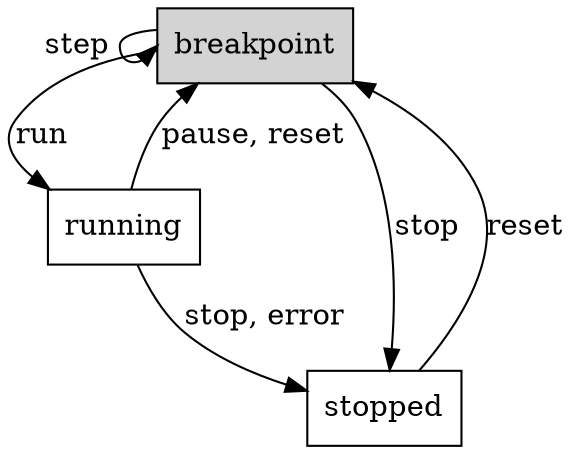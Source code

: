digraph emulation_states {
  ratio = 1;
  node [shape = rect];

  breakpoint [ style = filled, fillcolor=lightgrey ];

  breakpoint -> running [ label = "run " ];
  breakpoint -> stopped [ label = "stop " ];
  breakpoint -> breakpoint   [ label = "step ", headport=w ];
  running -> stopped [ label = "stop, error " ];
  running -> breakpoint [ label = "pause, reset " ];
  stopped -> breakpoint [ label = "reset " ];
}
